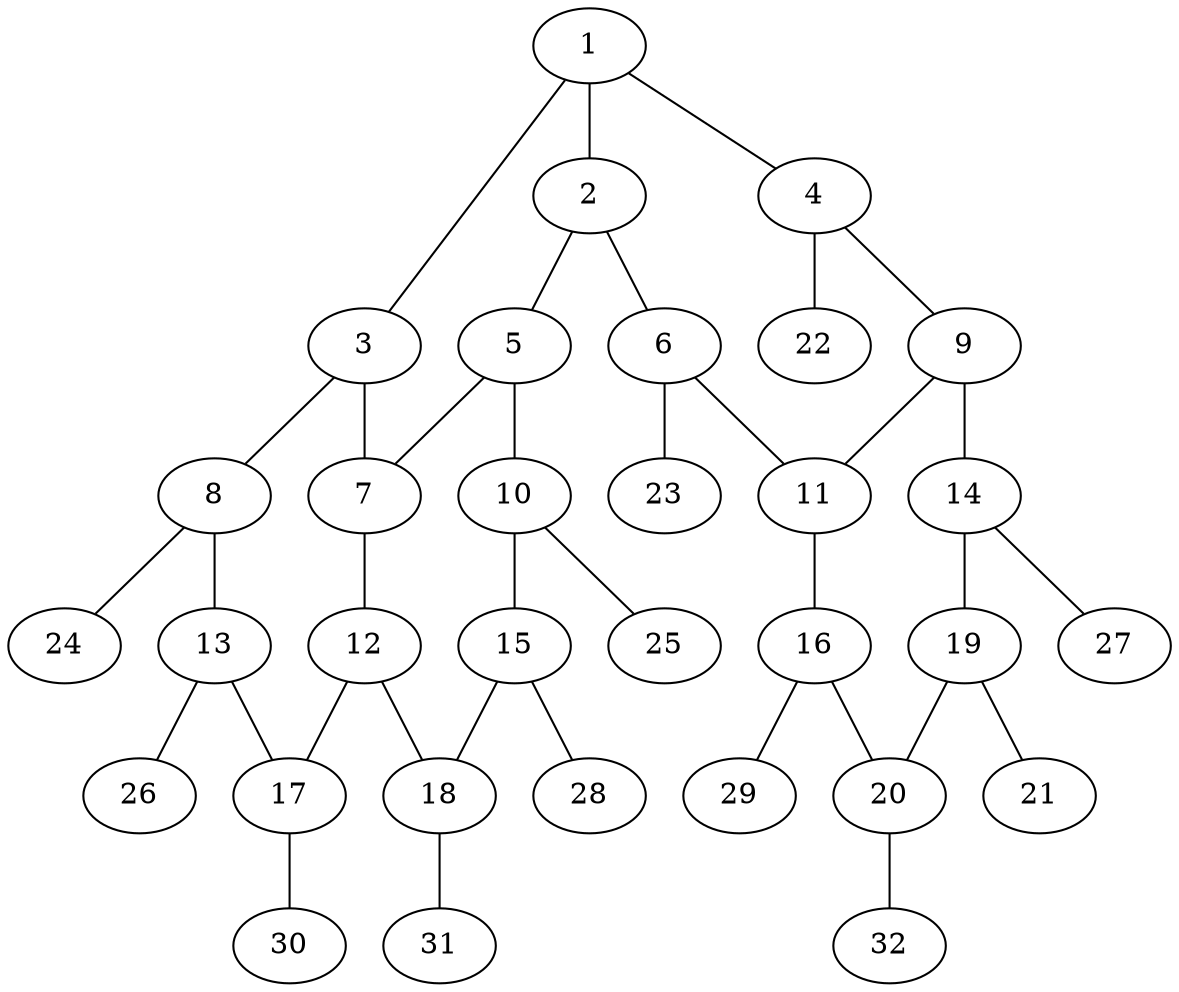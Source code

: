 graph molecule_842 {
	1	 [chem=C];
	2	 [chem=C];
	1 -- 2	 [valence=2];
	3	 [chem=C];
	1 -- 3	 [valence=1];
	4	 [chem=C];
	1 -- 4	 [valence=1];
	5	 [chem=C];
	2 -- 5	 [valence=1];
	6	 [chem=C];
	2 -- 6	 [valence=1];
	7	 [chem=C];
	3 -- 7	 [valence=1];
	8	 [chem=C];
	3 -- 8	 [valence=2];
	9	 [chem=C];
	4 -- 9	 [valence=2];
	22	 [chem=H];
	4 -- 22	 [valence=1];
	5 -- 7	 [valence=1];
	10	 [chem=C];
	5 -- 10	 [valence=2];
	11	 [chem=C];
	6 -- 11	 [valence=2];
	23	 [chem=H];
	6 -- 23	 [valence=1];
	12	 [chem=C];
	7 -- 12	 [valence=2];
	13	 [chem=C];
	8 -- 13	 [valence=1];
	24	 [chem=H];
	8 -- 24	 [valence=1];
	9 -- 11	 [valence=1];
	14	 [chem=C];
	9 -- 14	 [valence=1];
	15	 [chem=C];
	10 -- 15	 [valence=1];
	25	 [chem=H];
	10 -- 25	 [valence=1];
	16	 [chem=C];
	11 -- 16	 [valence=1];
	17	 [chem=C];
	12 -- 17	 [valence=1];
	18	 [chem=C];
	12 -- 18	 [valence=1];
	13 -- 17	 [valence=2];
	26	 [chem=H];
	13 -- 26	 [valence=1];
	19	 [chem=C];
	14 -- 19	 [valence=2];
	27	 [chem=H];
	14 -- 27	 [valence=1];
	15 -- 18	 [valence=2];
	28	 [chem=H];
	15 -- 28	 [valence=1];
	20	 [chem=C];
	16 -- 20	 [valence=2];
	29	 [chem=H];
	16 -- 29	 [valence=1];
	30	 [chem=H];
	17 -- 30	 [valence=1];
	31	 [chem=H];
	18 -- 31	 [valence=1];
	19 -- 20	 [valence=1];
	21	 [chem=F];
	19 -- 21	 [valence=1];
	32	 [chem=H];
	20 -- 32	 [valence=1];
}
